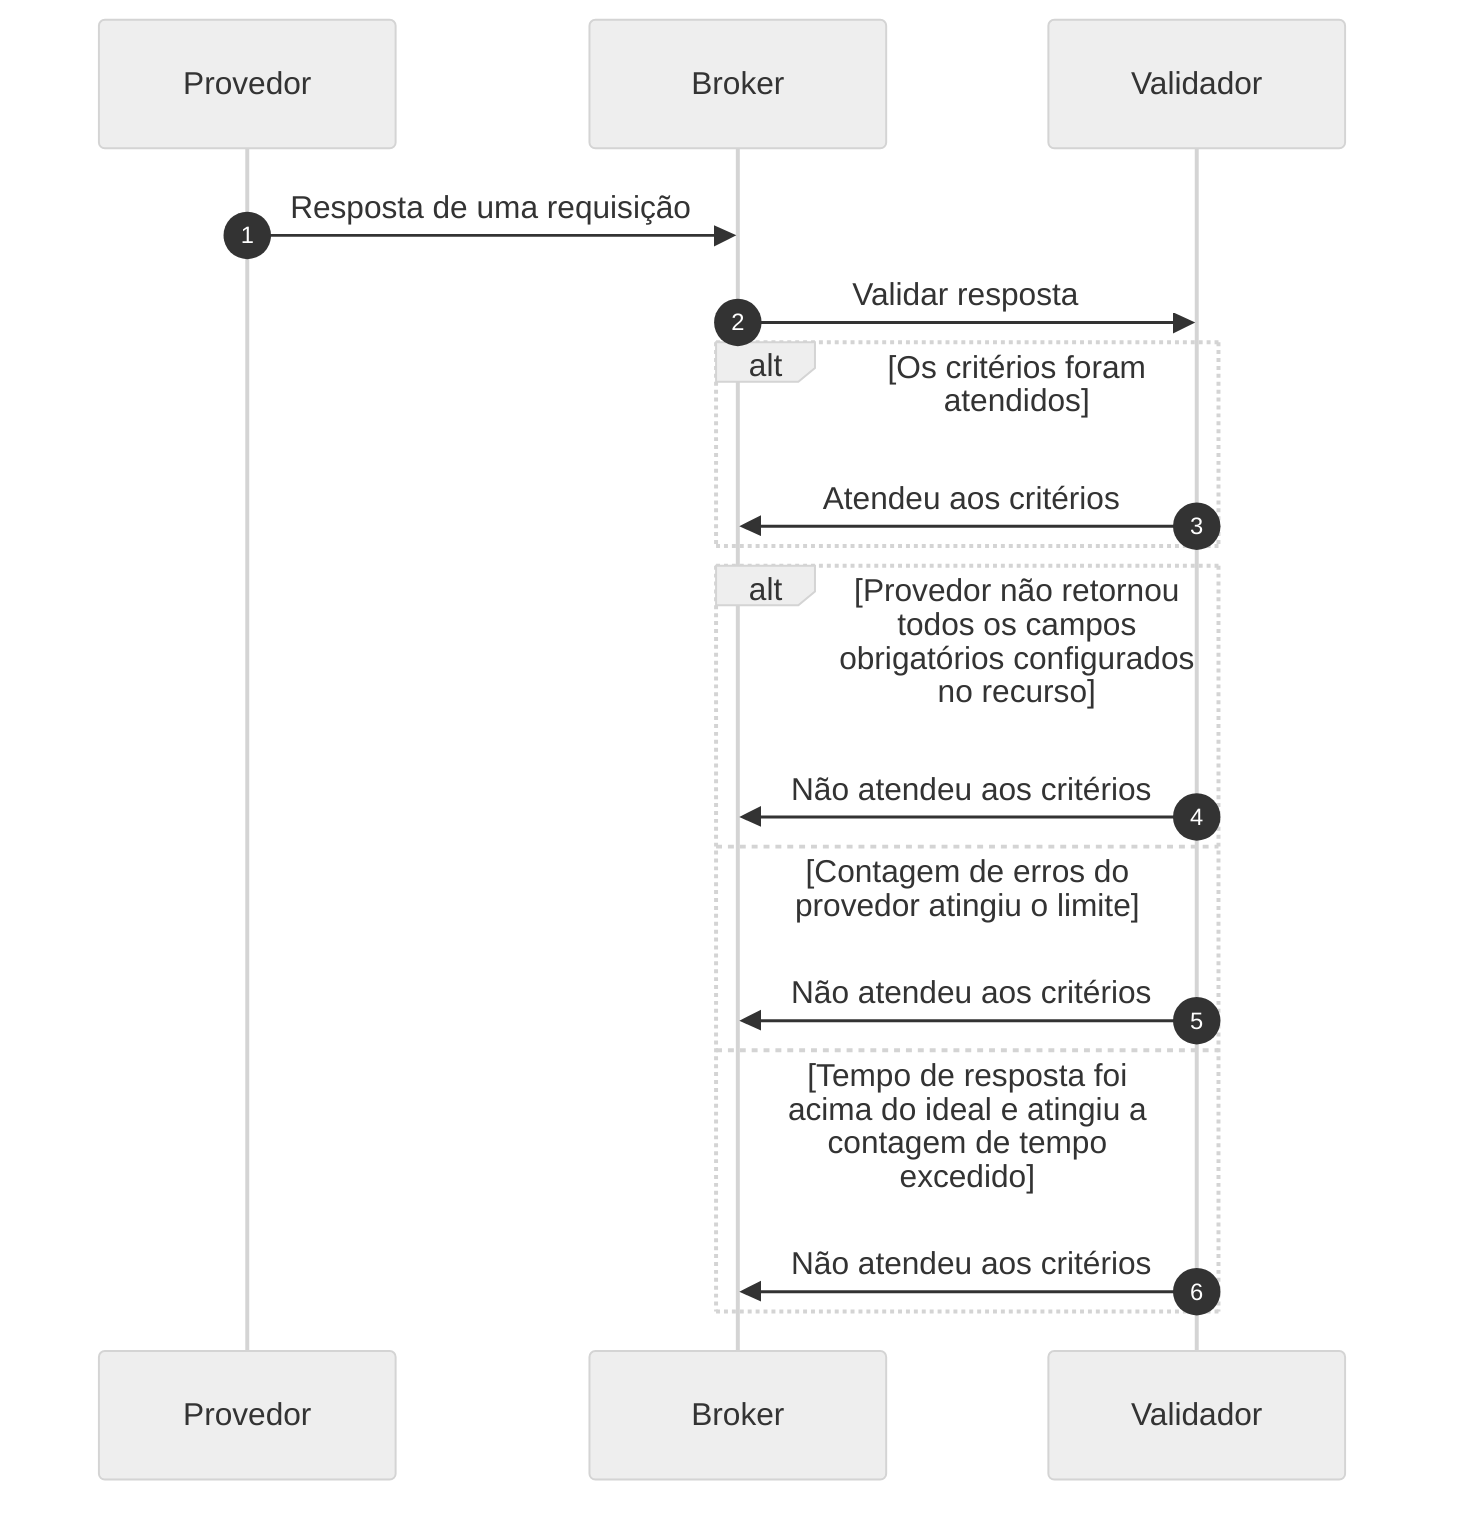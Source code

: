 %%{init: {'theme': 'neutral'}}%%

sequenceDiagram
    participant Provedor
    participant Broker
    participant Validador

    autonumber
    Provedor->>Broker: Resposta de uma requisição
    Broker->>Validador: Validar resposta
    alt Os critérios foram atendidos
        Validador->>Broker: Atendeu aos critérios
    end
    alt Provedor não retornou todos os campos obrigatórios configurados no recurso
        Validador->>Broker: Não atendeu aos critérios
    else Contagem de erros do provedor atingiu o limite
        Validador->>Broker: Não atendeu aos critérios
    else Tempo de resposta foi acima do ideal e atingiu a contagem de tempo excedido
        Validador->>Broker: Não atendeu aos critérios
    end